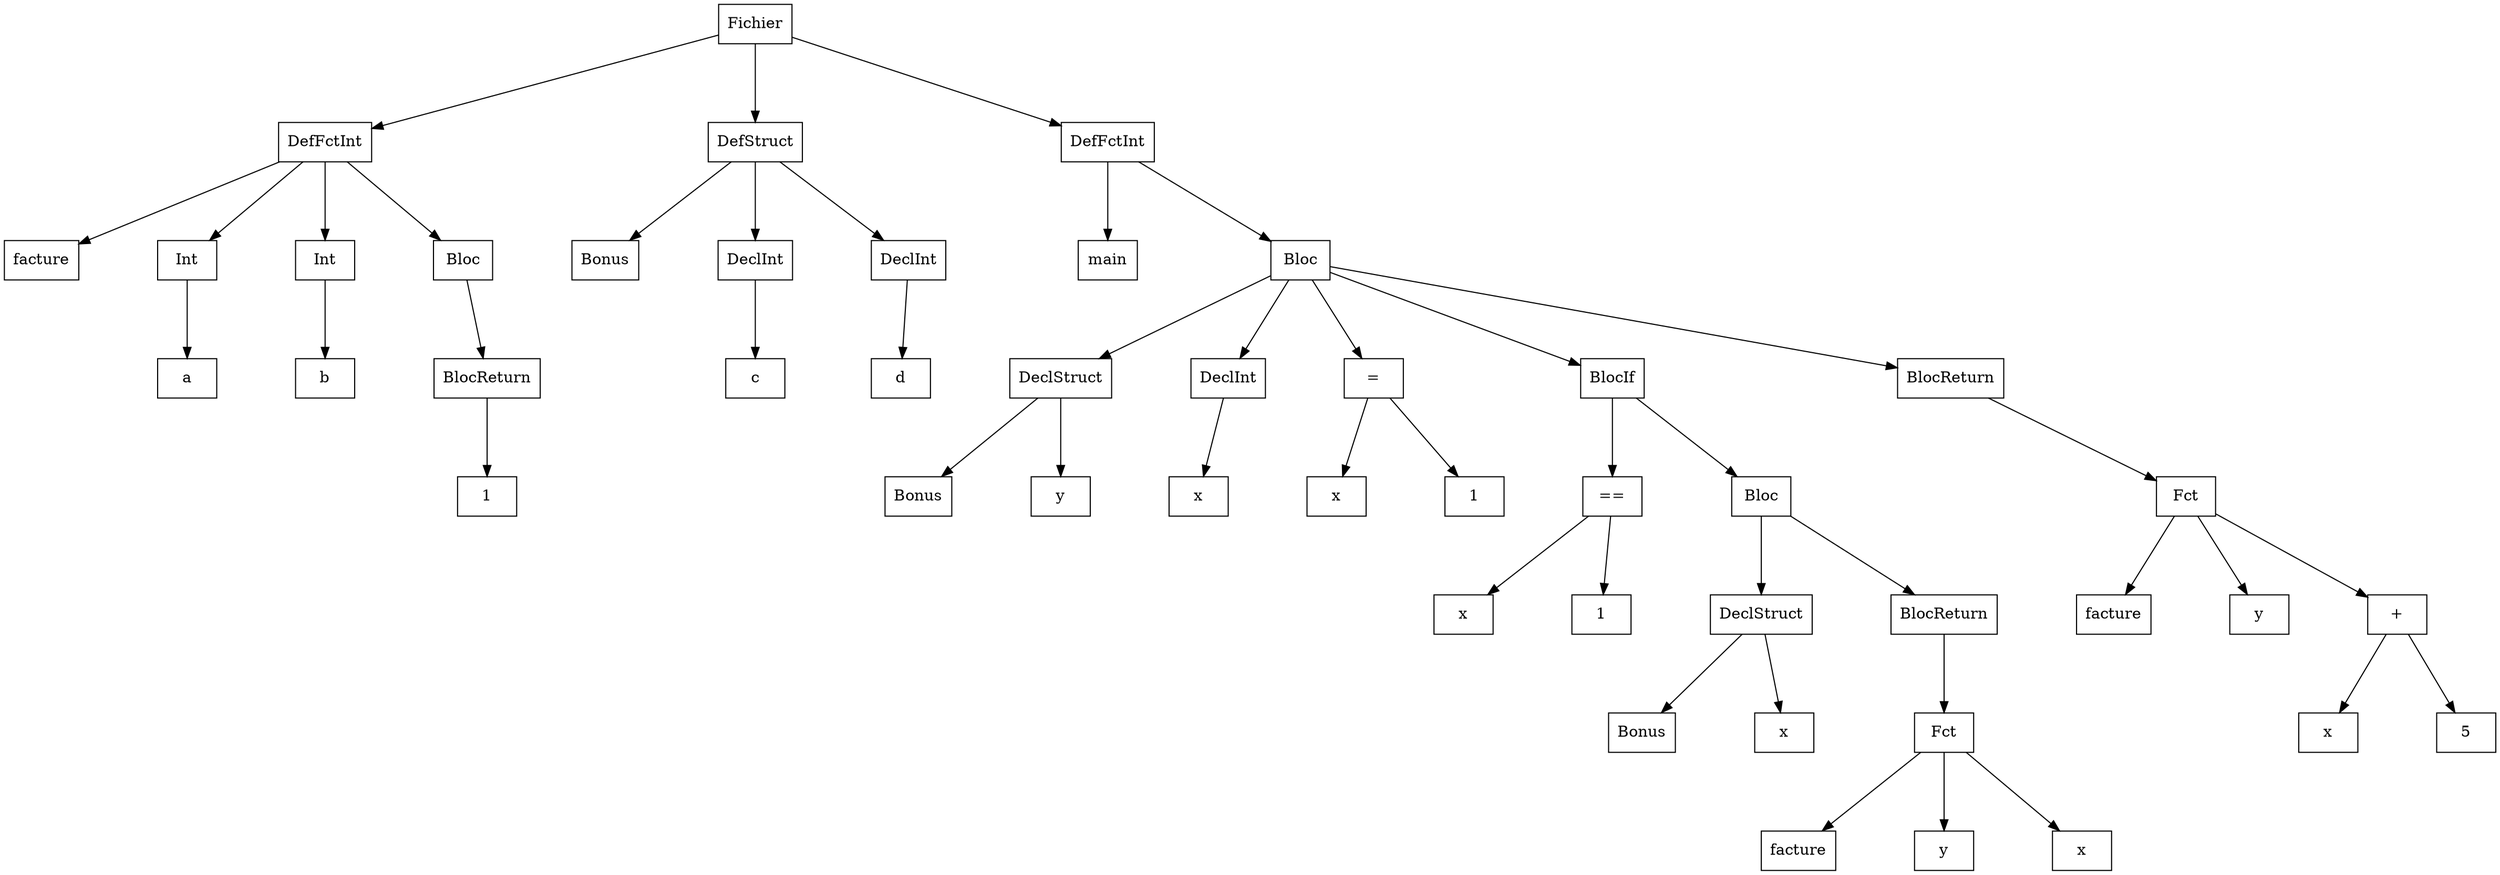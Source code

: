 digraph "ast"{

	nodesep=1;
	ranksep=1;

	N0 [label="Fichier", shape="box"];
	N1 [label="DefFctInt", shape="box"];
	N2 [label="facture", shape="box"];
	N3 [label="Int", shape="box"];
	N4 [label="a", shape="box"];
	N5 [label="Int", shape="box"];
	N6 [label="b", shape="box"];
	N7 [label="Bloc", shape="box"];
	N8 [label="BlocReturn", shape="box"];
	N9 [label="1", shape="box"];
	N10 [label="DefStruct", shape="box"];
	N11 [label="Bonus", shape="box"];
	N12 [label="DeclInt", shape="box"];
	N13 [label="c", shape="box"];
	N14 [label="DeclInt", shape="box"];
	N15 [label="d", shape="box"];
	N16 [label="DefFctInt", shape="box"];
	N17 [label="main", shape="box"];
	N18 [label="Bloc", shape="box"];
	N19 [label="DeclStruct", shape="box"];
	N20 [label="Bonus", shape="box"];
	N21 [label="y", shape="box"];
	N22 [label="DeclInt", shape="box"];
	N23 [label="x", shape="box"];
	N24 [label="=", shape="box"];
	N25 [label="x", shape="box"];
	N26 [label="1", shape="box"];
	N27 [label="BlocIf", shape="box"];
	N28 [label="==", shape="box"];
	N29 [label="x", shape="box"];
	N30 [label="1", shape="box"];
	N31 [label="Bloc", shape="box"];
	N32 [label="DeclStruct", shape="box"];
	N33 [label="Bonus", shape="box"];
	N34 [label="x", shape="box"];
	N35 [label="BlocReturn", shape="box"];
	N36 [label="Fct", shape="box"];
	N37 [label="facture", shape="box"];
	N38 [label="y", shape="box"];
	N39 [label="x", shape="box"];
	N40 [label="BlocReturn", shape="box"];
	N41 [label="Fct", shape="box"];
	N42 [label="facture", shape="box"];
	N43 [label="y", shape="box"];
	N44 [label="+", shape="box"];
	N45 [label="x", shape="box"];
	N46 [label="5", shape="box"];

	N1 -> N2; 
	N3 -> N4; 
	N1 -> N3; 
	N5 -> N6; 
	N1 -> N5; 
	N8 -> N9; 
	N7 -> N8; 
	N1 -> N7; 
	N0 -> N1; 
	N10 -> N11; 
	N12 -> N13; 
	N10 -> N12; 
	N14 -> N15; 
	N10 -> N14; 
	N0 -> N10; 
	N16 -> N17; 
	N19 -> N20; 
	N19 -> N21; 
	N18 -> N19; 
	N22 -> N23; 
	N18 -> N22; 
	N24 -> N25; 
	N24 -> N26; 
	N18 -> N24; 
	N28 -> N29; 
	N28 -> N30; 
	N27 -> N28; 
	N32 -> N33; 
	N32 -> N34; 
	N31 -> N32; 
	N36 -> N37; 
	N36 -> N38; 
	N36 -> N39; 
	N35 -> N36; 
	N31 -> N35; 
	N27 -> N31; 
	N18 -> N27; 
	N41 -> N42; 
	N41 -> N43; 
	N44 -> N45; 
	N44 -> N46; 
	N41 -> N44; 
	N40 -> N41; 
	N18 -> N40; 
	N16 -> N18; 
	N0 -> N16; 
}
